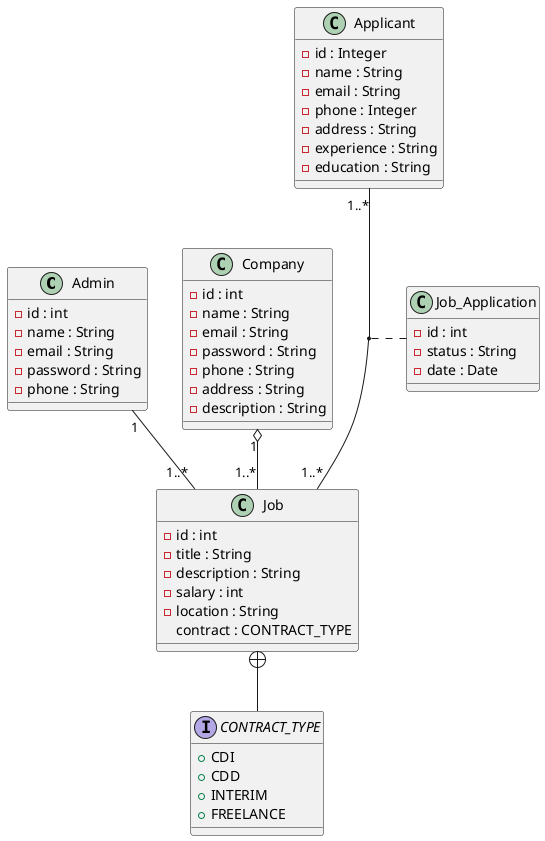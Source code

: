 @startuml
class Admin {
    -id : int
    -name : String
    -email : String
    -password : String
    -phone : String
    }

class Applicant {
    -id : Integer
    -name : String
    -email : String
    -phone : Integer
    -address : String
    -experience : String
    -education : String
    }

class Job {
    -id : int
    -title : String
    -description : String
    -salary : int
    -location : String
    contract : CONTRACT_TYPE
    }

class Company{
    -id : int
    -name : String
    -email : String
    -password : String
    -phone : String
    -address : String
    -description : String
    }
class Job_Application{
    -id : int
    -status : String
    -date : Date
    }

interface CONTRACT_TYPE{
    +CDI
    +CDD
    +INTERIM
    +FREELANCE
    }



Company  "1" o-- "1..*" Job
Admin  "1" -- "1..*" Job
Job +-- CONTRACT_TYPE
Applicant "1..*" -- "1..*" Job
(Job, Applicant) .. Job_Application

@enduml
